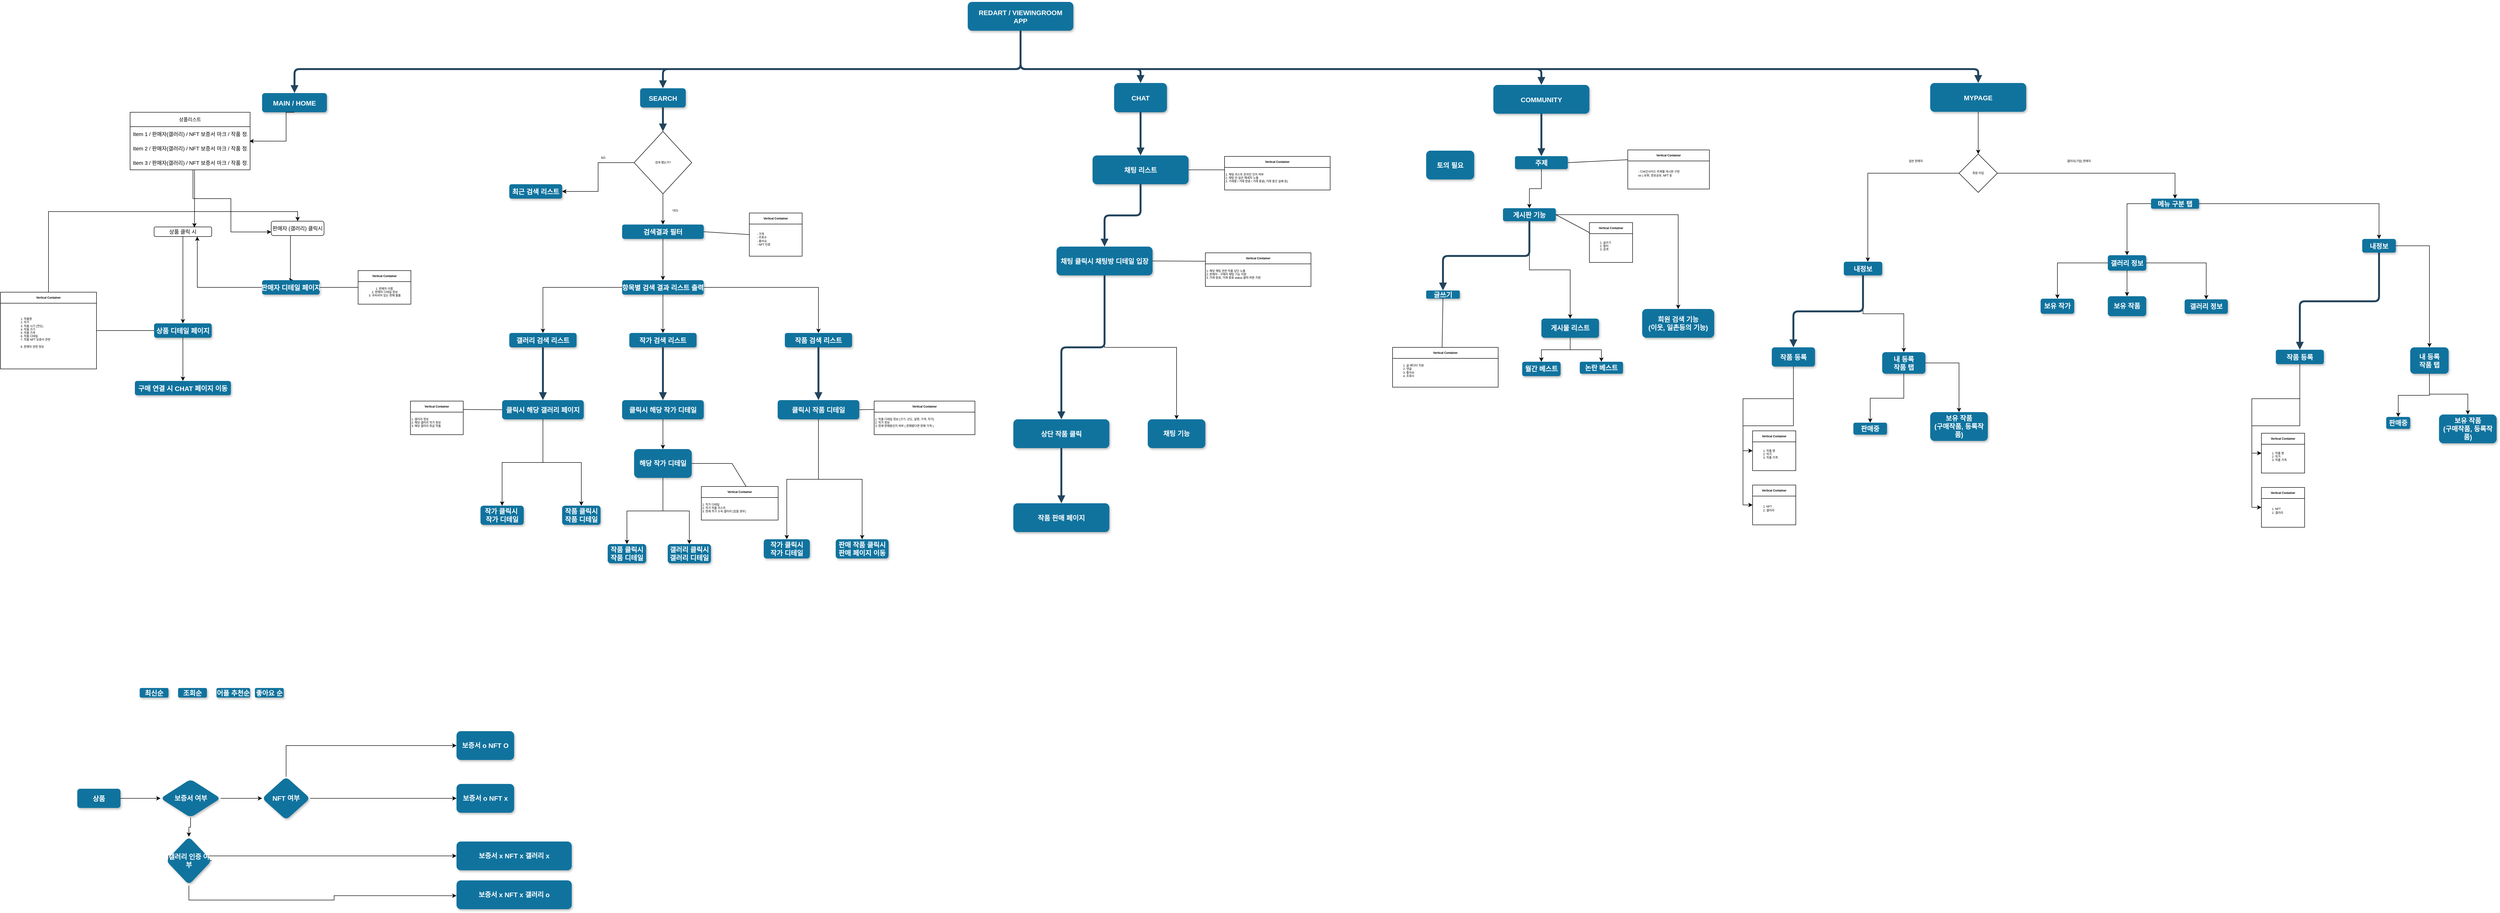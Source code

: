 <mxfile version="16.2.6" type="github">
  <diagram name="Page-1" id="97916047-d0de-89f5-080d-49f4d83e522f">
    <mxGraphModel dx="3077.5" dy="942" grid="1" gridSize="10" guides="1" tooltips="1" connect="1" arrows="1" fold="1" page="1" pageScale="1.5" pageWidth="1169" pageHeight="827" background="none" math="0" shadow="0">
      <root>
        <mxCell id="0" />
        <mxCell id="1" parent="0" />
        <mxCell id="3" value="REDART / VIEWINGROOM&#xa;APP" style="rounded=1;fillColor=#10739E;strokeColor=none;shadow=1;gradientColor=none;fontStyle=1;fontColor=#FFFFFF;fontSize=14;" parent="1" vertex="1">
          <mxGeometry x="805" y="30" width="220" height="60" as="geometry" />
        </mxCell>
        <mxCell id="8" value="MAIN / HOME" style="rounded=1;fillColor=#10739E;strokeColor=none;shadow=1;gradientColor=none;fontStyle=1;fontColor=#FFFFFF;fontSize=14;" parent="1" vertex="1">
          <mxGeometry x="-665" y="220" width="135" height="40" as="geometry" />
        </mxCell>
        <mxCell id="2zvDSiaRfBO-3n8Pwa8q-91" style="edgeStyle=orthogonalEdgeStyle;rounded=0;orthogonalLoop=1;jettySize=auto;html=1;fontSize=11;exitX=0.537;exitY=1.025;exitDx=0;exitDy=0;exitPerimeter=0;entryX=0.7;entryY=0.05;entryDx=0;entryDy=0;entryPerimeter=0;" edge="1" parent="1" source="2zvDSiaRfBO-3n8Pwa8q-101" target="2zvDSiaRfBO-3n8Pwa8q-88">
          <mxGeometry relative="1" as="geometry">
            <mxPoint x="-806" y="450" as="targetPoint" />
          </mxGeometry>
        </mxCell>
        <mxCell id="2zvDSiaRfBO-3n8Pwa8q-93" style="edgeStyle=orthogonalEdgeStyle;rounded=0;orthogonalLoop=1;jettySize=auto;html=1;fontSize=11;exitX=0.524;exitY=1.025;exitDx=0;exitDy=0;exitPerimeter=0;entryX=0;entryY=0.75;entryDx=0;entryDy=0;" edge="1" parent="1" source="2zvDSiaRfBO-3n8Pwa8q-101" target="2zvDSiaRfBO-3n8Pwa8q-89">
          <mxGeometry relative="1" as="geometry">
            <mxPoint x="-729.95" y="387.12" as="sourcePoint" />
            <mxPoint x="-665" y="510" as="targetPoint" />
            <Array as="points">
              <mxPoint x="-809" y="440" />
              <mxPoint x="-730" y="440" />
              <mxPoint x="-730" y="510" />
            </Array>
          </mxGeometry>
        </mxCell>
        <mxCell id="2zvDSiaRfBO-3n8Pwa8q-102" style="edgeStyle=orthogonalEdgeStyle;rounded=0;orthogonalLoop=1;jettySize=auto;html=1;exitX=0.5;exitY=1;exitDx=0;exitDy=0;entryX=0.994;entryY=0.006;entryDx=0;entryDy=0;fontSize=6;entryPerimeter=0;" edge="1" parent="1" source="8" target="2zvDSiaRfBO-3n8Pwa8q-100">
          <mxGeometry relative="1" as="geometry">
            <mxPoint x="-570.0" y="315" as="sourcePoint" />
            <Array as="points">
              <mxPoint x="-615" y="320" />
            </Array>
          </mxGeometry>
        </mxCell>
        <mxCell id="10" value="최신순" style="rounded=1;fillColor=#10739E;strokeColor=none;shadow=1;gradientColor=none;fontStyle=1;fontColor=#FFFFFF;fontSize=14;" parent="1" vertex="1">
          <mxGeometry x="-920" y="1460" width="60" height="20" as="geometry" />
        </mxCell>
        <mxCell id="2zvDSiaRfBO-3n8Pwa8q-83" value="" style="edgeStyle=orthogonalEdgeStyle;rounded=0;orthogonalLoop=1;jettySize=auto;html=1;" edge="1" parent="1" source="11">
          <mxGeometry relative="1" as="geometry">
            <mxPoint x="-830" y="820" as="targetPoint" />
          </mxGeometry>
        </mxCell>
        <mxCell id="11" value="상품 디테일 페이지" style="rounded=1;fillColor=#10739E;strokeColor=none;shadow=1;gradientColor=none;fontStyle=1;fontColor=#FFFFFF;fontSize=14;" parent="1" vertex="1">
          <mxGeometry x="-890" y="700" width="120" height="30" as="geometry" />
        </mxCell>
        <mxCell id="12" value="구매 연결 시 CHAT 페이지 이동" style="rounded=1;fillColor=#10739E;strokeColor=none;shadow=1;gradientColor=none;fontStyle=1;fontColor=#FFFFFF;fontSize=14;" parent="1" vertex="1">
          <mxGeometry x="-930" y="820" width="200" height="29.75" as="geometry" />
        </mxCell>
        <mxCell id="13" value="SEARCH" style="rounded=1;fillColor=#10739E;strokeColor=none;shadow=1;gradientColor=none;fontStyle=1;fontColor=#FFFFFF;fontSize=14;" parent="1" vertex="1">
          <mxGeometry x="122.5" y="210" width="95" height="40" as="geometry" />
        </mxCell>
        <mxCell id="2zvDSiaRfBO-3n8Pwa8q-134" style="edgeStyle=orthogonalEdgeStyle;rounded=0;orthogonalLoop=1;jettySize=auto;html=1;entryX=0.5;entryY=0;entryDx=0;entryDy=0;fontSize=6;" edge="1" parent="1" source="14" target="15">
          <mxGeometry relative="1" as="geometry" />
        </mxCell>
        <mxCell id="2zvDSiaRfBO-3n8Pwa8q-135" style="edgeStyle=orthogonalEdgeStyle;rounded=0;orthogonalLoop=1;jettySize=auto;html=1;fontSize=6;" edge="1" parent="1" source="14" target="2zvDSiaRfBO-3n8Pwa8q-128">
          <mxGeometry relative="1" as="geometry" />
        </mxCell>
        <mxCell id="2zvDSiaRfBO-3n8Pwa8q-136" style="edgeStyle=orthogonalEdgeStyle;rounded=0;orthogonalLoop=1;jettySize=auto;html=1;fontSize=6;" edge="1" parent="1" source="14" target="2zvDSiaRfBO-3n8Pwa8q-131">
          <mxGeometry relative="1" as="geometry" />
        </mxCell>
        <mxCell id="14" value="항목별 검색 결과 리스트 출력" style="rounded=1;fillColor=#10739E;strokeColor=none;shadow=1;gradientColor=none;fontStyle=1;fontColor=#FFFFFF;fontSize=14;" parent="1" vertex="1">
          <mxGeometry x="85" y="610" width="170" height="30" as="geometry" />
        </mxCell>
        <mxCell id="15" value="갤러리 검색 리스트" style="rounded=1;fillColor=#10739E;strokeColor=none;shadow=1;gradientColor=none;fontStyle=1;fontColor=#FFFFFF;fontSize=14;" parent="1" vertex="1">
          <mxGeometry x="-150" y="720" width="140" height="30" as="geometry" />
        </mxCell>
        <mxCell id="2zvDSiaRfBO-3n8Pwa8q-148" value="" style="edgeStyle=orthogonalEdgeStyle;rounded=0;orthogonalLoop=1;jettySize=auto;html=1;fontSize=6;" edge="1" parent="1" source="16" target="2zvDSiaRfBO-3n8Pwa8q-147">
          <mxGeometry relative="1" as="geometry" />
        </mxCell>
        <mxCell id="2zvDSiaRfBO-3n8Pwa8q-150" value="" style="edgeStyle=orthogonalEdgeStyle;rounded=0;orthogonalLoop=1;jettySize=auto;html=1;fontSize=6;" edge="1" parent="1" source="16" target="2zvDSiaRfBO-3n8Pwa8q-149">
          <mxGeometry relative="1" as="geometry" />
        </mxCell>
        <mxCell id="16" value="클릭시 해당 갤러리 페이지" style="rounded=1;fillColor=#10739E;strokeColor=none;shadow=1;gradientColor=none;fontStyle=1;fontColor=#FFFFFF;fontSize=14;" parent="1" vertex="1">
          <mxGeometry x="-165" y="860" width="170" height="40" as="geometry" />
        </mxCell>
        <mxCell id="18" value="CHAT" style="rounded=1;fillColor=#10739E;strokeColor=none;shadow=1;gradientColor=none;fontStyle=1;fontColor=#FFFFFF;fontSize=14;" parent="1" vertex="1">
          <mxGeometry x="1110" y="199" width="110" height="61" as="geometry" />
        </mxCell>
        <mxCell id="19" value="채팅 리스트" style="rounded=1;fillColor=#10739E;strokeColor=none;shadow=1;gradientColor=none;fontStyle=1;fontColor=#FFFFFF;fontSize=14;" parent="1" vertex="1">
          <mxGeometry x="1065" y="350" width="200" height="60" as="geometry" />
        </mxCell>
        <mxCell id="2zvDSiaRfBO-3n8Pwa8q-173" value="" style="edgeStyle=orthogonalEdgeStyle;rounded=0;orthogonalLoop=1;jettySize=auto;html=1;fontSize=6;" edge="1" parent="1" source="20" target="2zvDSiaRfBO-3n8Pwa8q-172">
          <mxGeometry relative="1" as="geometry" />
        </mxCell>
        <mxCell id="20" value="채팅 클릭시 채팅방 디테일 입장" style="rounded=1;fillColor=#10739E;strokeColor=none;shadow=1;gradientColor=none;fontStyle=1;fontColor=#FFFFFF;fontSize=14;" parent="1" vertex="1">
          <mxGeometry x="990" y="540" width="200" height="60" as="geometry" />
        </mxCell>
        <mxCell id="21" value="상단 작품 클릭" style="rounded=1;fillColor=#10739E;strokeColor=none;shadow=1;gradientColor=none;fontStyle=1;fontColor=#FFFFFF;fontSize=14;" parent="1" vertex="1">
          <mxGeometry x="900" y="900" width="200" height="60" as="geometry" />
        </mxCell>
        <mxCell id="22" value="작품 판매 페이지" style="rounded=1;fillColor=#10739E;strokeColor=none;shadow=1;gradientColor=none;fontStyle=1;fontColor=#FFFFFF;fontSize=14;" parent="1" vertex="1">
          <mxGeometry x="900" y="1075" width="200" height="60" as="geometry" />
        </mxCell>
        <mxCell id="23" value="COMMUNITY" style="rounded=1;fillColor=#10739E;strokeColor=none;shadow=1;gradientColor=none;fontStyle=1;fontColor=#FFFFFF;fontSize=14;" parent="1" vertex="1">
          <mxGeometry x="1900" y="203" width="200" height="60" as="geometry" />
        </mxCell>
        <mxCell id="2zvDSiaRfBO-3n8Pwa8q-181" value="" style="edgeStyle=orthogonalEdgeStyle;rounded=0;orthogonalLoop=1;jettySize=auto;html=1;fontSize=6;" edge="1" parent="1" source="24" target="2zvDSiaRfBO-3n8Pwa8q-180">
          <mxGeometry relative="1" as="geometry" />
        </mxCell>
        <mxCell id="2zvDSiaRfBO-3n8Pwa8q-196" value="" style="edgeStyle=orthogonalEdgeStyle;rounded=0;orthogonalLoop=1;jettySize=auto;html=1;fontSize=6;" edge="1" parent="1" source="24" target="2zvDSiaRfBO-3n8Pwa8q-195">
          <mxGeometry relative="1" as="geometry" />
        </mxCell>
        <mxCell id="24" value="게시판 기능" style="rounded=1;fillColor=#10739E;strokeColor=none;shadow=1;gradientColor=none;fontStyle=1;fontColor=#FFFFFF;fontSize=14;" parent="1" vertex="1">
          <mxGeometry x="1920" y="460" width="110" height="27" as="geometry" />
        </mxCell>
        <mxCell id="25" value="글쓰기" style="rounded=1;fillColor=#10739E;strokeColor=none;shadow=1;gradientColor=none;fontStyle=1;fontColor=#FFFFFF;fontSize=14;" parent="1" vertex="1">
          <mxGeometry x="1760" y="631.5" width="70" height="17" as="geometry" />
        </mxCell>
        <mxCell id="34" value="" style="edgeStyle=elbowEdgeStyle;elbow=vertical;strokeWidth=4;endArrow=block;endFill=1;fontStyle=1;strokeColor=#23445D;" parent="1" source="3" target="8" edge="1">
          <mxGeometry x="170" y="65.5" width="100" height="100" as="geometry">
            <mxPoint x="170" y="165.5" as="sourcePoint" />
            <mxPoint x="270" y="65.5" as="targetPoint" />
            <Array as="points">
              <mxPoint x="668" y="170" />
              <mxPoint x="668" y="180" />
              <mxPoint x="700" y="455.5" />
            </Array>
          </mxGeometry>
        </mxCell>
        <mxCell id="37" value="" style="edgeStyle=elbowEdgeStyle;elbow=vertical;strokeWidth=4;endArrow=block;endFill=1;fontStyle=1;strokeColor=#23445D;" parent="1" source="3" target="23" edge="1">
          <mxGeometry x="170" y="65.5" width="100" height="100" as="geometry">
            <mxPoint x="170" y="165.5" as="sourcePoint" />
            <mxPoint x="270" y="65.5" as="targetPoint" />
            <Array as="points">
              <mxPoint x="1198" y="170" />
              <mxPoint x="1120" y="455.5" />
            </Array>
          </mxGeometry>
        </mxCell>
        <mxCell id="42" value="" style="edgeStyle=elbowEdgeStyle;elbow=vertical;strokeWidth=4;endArrow=block;endFill=1;fontStyle=1;strokeColor=#23445D;" parent="1" source="13" edge="1">
          <mxGeometry x="-420" y="-240" width="100" height="100" as="geometry">
            <mxPoint x="-420" y="-140" as="sourcePoint" />
            <mxPoint x="170" y="300" as="targetPoint" />
          </mxGeometry>
        </mxCell>
        <mxCell id="44" value="" style="edgeStyle=elbowEdgeStyle;elbow=vertical;strokeWidth=4;endArrow=block;endFill=1;fontStyle=1;strokeColor=#23445D;" parent="1" source="15" target="16" edge="1">
          <mxGeometry x="-520" y="240" width="100" height="100" as="geometry">
            <mxPoint x="-520" y="340" as="sourcePoint" />
            <mxPoint x="-420" y="240" as="targetPoint" />
          </mxGeometry>
        </mxCell>
        <mxCell id="46" value="" style="edgeStyle=elbowEdgeStyle;elbow=vertical;strokeWidth=4;endArrow=block;endFill=1;fontStyle=1;strokeColor=#23445D;" parent="1" source="18" target="19" edge="1">
          <mxGeometry x="340" y="49" width="100" height="100" as="geometry">
            <mxPoint x="340" y="149" as="sourcePoint" />
            <mxPoint x="440" y="49" as="targetPoint" />
          </mxGeometry>
        </mxCell>
        <mxCell id="47" value="" style="edgeStyle=elbowEdgeStyle;elbow=vertical;strokeWidth=4;endArrow=block;endFill=1;fontStyle=1;strokeColor=#23445D;" parent="1" source="19" target="20" edge="1">
          <mxGeometry x="340" y="59" width="100" height="100" as="geometry">
            <mxPoint x="340" y="159" as="sourcePoint" />
            <mxPoint x="440" y="59" as="targetPoint" />
          </mxGeometry>
        </mxCell>
        <mxCell id="48" value="" style="edgeStyle=elbowEdgeStyle;elbow=vertical;strokeWidth=4;endArrow=block;endFill=1;fontStyle=1;strokeColor=#23445D;" parent="1" source="20" target="21" edge="1">
          <mxGeometry x="340" y="69" width="100" height="100" as="geometry">
            <mxPoint x="340" y="169" as="sourcePoint" />
            <mxPoint x="440" y="69" as="targetPoint" />
          </mxGeometry>
        </mxCell>
        <mxCell id="49" value="" style="edgeStyle=elbowEdgeStyle;elbow=vertical;strokeWidth=4;endArrow=block;endFill=1;fontStyle=1;strokeColor=#23445D;" parent="1" source="21" target="22" edge="1">
          <mxGeometry x="330" y="274" width="100" height="100" as="geometry">
            <mxPoint x="330" y="374" as="sourcePoint" />
            <mxPoint x="430" y="274" as="targetPoint" />
          </mxGeometry>
        </mxCell>
        <mxCell id="50" value="" style="edgeStyle=elbowEdgeStyle;elbow=vertical;strokeWidth=4;endArrow=block;endFill=1;fontStyle=1;strokeColor=#23445D;entryX=0.5;entryY=0;entryDx=0;entryDy=0;" parent="1" source="23" target="2zvDSiaRfBO-3n8Pwa8q-182" edge="1">
          <mxGeometry x="880" y="-247" width="100" height="100" as="geometry">
            <mxPoint x="880" y="-147" as="sourcePoint" />
            <mxPoint x="2000" y="330" as="targetPoint" />
          </mxGeometry>
        </mxCell>
        <mxCell id="51" value="" style="edgeStyle=elbowEdgeStyle;elbow=vertical;strokeWidth=4;endArrow=block;endFill=1;fontStyle=1;strokeColor=#23445D;" parent="1" source="24" target="25" edge="1">
          <mxGeometry x="880" y="80" width="100" height="100" as="geometry">
            <mxPoint x="880" y="180" as="sourcePoint" />
            <mxPoint x="980" y="80" as="targetPoint" />
          </mxGeometry>
        </mxCell>
        <mxCell id="54" value="" style="edgeStyle=elbowEdgeStyle;elbow=vertical;strokeWidth=4;endArrow=block;endFill=1;fontStyle=1;strokeColor=#23445D;" parent="1" source="3" target="13" edge="1">
          <mxGeometry x="170" y="65.5" width="100" height="100" as="geometry">
            <mxPoint x="170" y="165.5" as="sourcePoint" />
            <mxPoint x="270" y="65.5" as="targetPoint" />
            <Array as="points">
              <mxPoint x="915" y="170" />
              <mxPoint x="800" y="455.5" />
            </Array>
          </mxGeometry>
        </mxCell>
        <mxCell id="55" value="" style="edgeStyle=elbowEdgeStyle;elbow=vertical;strokeWidth=4;endArrow=block;endFill=1;fontStyle=1;strokeColor=#23445D;entryX=0.5;entryY=0;entryDx=0;entryDy=0;exitX=0.5;exitY=1;exitDx=0;exitDy=0;" parent="1" source="3" target="18" edge="1">
          <mxGeometry x="170" y="65.5" width="100" height="100" as="geometry">
            <mxPoint x="915" y="100" as="sourcePoint" />
            <mxPoint x="270" y="65.5" as="targetPoint" />
            <Array as="points">
              <mxPoint x="880" y="170" />
              <mxPoint x="915" y="170" />
              <mxPoint x="1090" y="455.5" />
            </Array>
          </mxGeometry>
        </mxCell>
        <mxCell id="2zvDSiaRfBO-3n8Pwa8q-203" value="" style="edgeStyle=orthogonalEdgeStyle;rounded=0;orthogonalLoop=1;jettySize=auto;html=1;fontSize=6;entryX=0;entryY=0.5;entryDx=0;entryDy=0;" edge="1" parent="1" source="2zvDSiaRfBO-3n8Pwa8q-55" target="2zvDSiaRfBO-3n8Pwa8q-204">
          <mxGeometry relative="1" as="geometry">
            <mxPoint x="2910" y="329" as="targetPoint" />
          </mxGeometry>
        </mxCell>
        <mxCell id="2zvDSiaRfBO-3n8Pwa8q-55" value="MYPAGE" style="rounded=1;fillColor=#10739E;strokeColor=none;shadow=1;gradientColor=none;fontStyle=1;fontColor=#FFFFFF;fontSize=14;" vertex="1" parent="1">
          <mxGeometry x="2810" y="199" width="200" height="60" as="geometry" />
        </mxCell>
        <mxCell id="2zvDSiaRfBO-3n8Pwa8q-218" value="" style="edgeStyle=orthogonalEdgeStyle;rounded=0;orthogonalLoop=1;jettySize=auto;html=1;fontSize=6;" edge="1" parent="1" source="2zvDSiaRfBO-3n8Pwa8q-56" target="2zvDSiaRfBO-3n8Pwa8q-217">
          <mxGeometry relative="1" as="geometry" />
        </mxCell>
        <mxCell id="2zvDSiaRfBO-3n8Pwa8q-56" value="내정보" style="rounded=1;fillColor=#10739E;strokeColor=none;shadow=1;gradientColor=none;fontStyle=1;fontColor=#FFFFFF;fontSize=14;" vertex="1" parent="1">
          <mxGeometry x="2630" y="571.5" width="80" height="28.5" as="geometry" />
        </mxCell>
        <mxCell id="2zvDSiaRfBO-3n8Pwa8q-213" style="edgeStyle=orthogonalEdgeStyle;rounded=0;orthogonalLoop=1;jettySize=auto;html=1;entryX=0;entryY=0.5;entryDx=0;entryDy=0;fontSize=6;" edge="1" parent="1" source="2zvDSiaRfBO-3n8Pwa8q-57" target="2zvDSiaRfBO-3n8Pwa8q-211">
          <mxGeometry relative="1" as="geometry" />
        </mxCell>
        <mxCell id="2zvDSiaRfBO-3n8Pwa8q-214" style="edgeStyle=orthogonalEdgeStyle;rounded=0;orthogonalLoop=1;jettySize=auto;html=1;fontSize=6;entryX=0;entryY=0.5;entryDx=0;entryDy=0;" edge="1" parent="1" source="2zvDSiaRfBO-3n8Pwa8q-57" target="2zvDSiaRfBO-3n8Pwa8q-215">
          <mxGeometry relative="1" as="geometry">
            <mxPoint x="2680" y="870" as="targetPoint" />
          </mxGeometry>
        </mxCell>
        <mxCell id="2zvDSiaRfBO-3n8Pwa8q-57" value="작품 등록" style="rounded=1;fillColor=#10739E;strokeColor=none;shadow=1;gradientColor=none;fontStyle=1;fontColor=#FFFFFF;fontSize=14;" vertex="1" parent="1">
          <mxGeometry x="2480" y="750" width="90" height="40" as="geometry" />
        </mxCell>
        <mxCell id="2zvDSiaRfBO-3n8Pwa8q-61" value="" style="edgeStyle=elbowEdgeStyle;elbow=vertical;strokeWidth=4;endArrow=block;endFill=1;fontStyle=1;strokeColor=#23445D;" edge="1" parent="1" source="2zvDSiaRfBO-3n8Pwa8q-56" target="2zvDSiaRfBO-3n8Pwa8q-57">
          <mxGeometry x="2090" y="495" width="100" height="100" as="geometry">
            <mxPoint x="2090" y="595" as="sourcePoint" />
            <mxPoint x="2190" y="495" as="targetPoint" />
          </mxGeometry>
        </mxCell>
        <mxCell id="2zvDSiaRfBO-3n8Pwa8q-64" value="" style="edgeStyle=elbowEdgeStyle;elbow=vertical;strokeWidth=4;endArrow=block;endFill=1;fontStyle=1;strokeColor=#23445D;entryX=0.5;entryY=0;entryDx=0;entryDy=0;exitX=0.5;exitY=1;exitDx=0;exitDy=0;" edge="1" parent="1" source="3" target="2zvDSiaRfBO-3n8Pwa8q-55">
          <mxGeometry x="445" y="15.5" width="100" height="100" as="geometry">
            <mxPoint x="1190" y="40" as="sourcePoint" />
            <mxPoint x="1595.0" y="140" as="targetPoint" />
            <Array as="points">
              <mxPoint x="1250" y="170" />
              <mxPoint x="1395" y="405.5" />
            </Array>
          </mxGeometry>
        </mxCell>
        <mxCell id="2zvDSiaRfBO-3n8Pwa8q-68" value="조회순" style="rounded=1;fillColor=#10739E;strokeColor=none;shadow=1;gradientColor=none;fontStyle=1;fontColor=#FFFFFF;fontSize=14;" vertex="1" parent="1">
          <mxGeometry x="-840" y="1460" width="60" height="20" as="geometry" />
        </mxCell>
        <mxCell id="2zvDSiaRfBO-3n8Pwa8q-70" value="어플 추천순" style="rounded=1;fillColor=#10739E;strokeColor=none;shadow=1;gradientColor=none;fontStyle=1;fontColor=#FFFFFF;fontSize=14;" vertex="1" parent="1">
          <mxGeometry x="-760" y="1460" width="70" height="20" as="geometry" />
        </mxCell>
        <mxCell id="2zvDSiaRfBO-3n8Pwa8q-71" value="좋아요 순" style="rounded=1;fillColor=#10739E;strokeColor=none;shadow=1;gradientColor=none;fontStyle=1;fontColor=#FFFFFF;fontSize=14;" vertex="1" parent="1">
          <mxGeometry x="-680" y="1460" width="60" height="20" as="geometry" />
        </mxCell>
        <mxCell id="2zvDSiaRfBO-3n8Pwa8q-92" value="" style="edgeStyle=orthogonalEdgeStyle;rounded=0;orthogonalLoop=1;jettySize=auto;html=1;fontSize=11;" edge="1" parent="1" source="2zvDSiaRfBO-3n8Pwa8q-88" target="11">
          <mxGeometry relative="1" as="geometry" />
        </mxCell>
        <mxCell id="2zvDSiaRfBO-3n8Pwa8q-88" value="상품 클릭 시" style="rounded=1;whiteSpace=wrap;html=1;fontSize=11;" vertex="1" parent="1">
          <mxGeometry x="-890" y="499" width="120" height="20" as="geometry" />
        </mxCell>
        <mxCell id="2zvDSiaRfBO-3n8Pwa8q-97" style="edgeStyle=orthogonalEdgeStyle;rounded=0;orthogonalLoop=1;jettySize=auto;html=1;entryX=0.5;entryY=0;entryDx=0;entryDy=0;fontSize=11;" edge="1" parent="1">
          <mxGeometry relative="1" as="geometry">
            <mxPoint x="-585.971" y="517" as="sourcePoint" />
            <mxPoint x="-600.0" y="610" as="targetPoint" />
            <Array as="points">
              <mxPoint x="-606" y="517" />
              <mxPoint x="-606" y="610" />
            </Array>
          </mxGeometry>
        </mxCell>
        <mxCell id="2zvDSiaRfBO-3n8Pwa8q-89" value="판매자 (갤러리) 클릭시" style="rounded=1;whiteSpace=wrap;html=1;fontSize=11;" vertex="1" parent="1">
          <mxGeometry x="-646" y="487" width="110" height="30" as="geometry" />
        </mxCell>
        <mxCell id="2zvDSiaRfBO-3n8Pwa8q-94" value="" style="edgeStyle=orthogonalEdgeStyle;rounded=0;orthogonalLoop=1;jettySize=auto;html=1;entryX=0.75;entryY=1;entryDx=0;entryDy=0;" edge="1" parent="1" source="2zvDSiaRfBO-3n8Pwa8q-95" target="2zvDSiaRfBO-3n8Pwa8q-88">
          <mxGeometry relative="1" as="geometry">
            <mxPoint x="-605" y="730" as="targetPoint" />
          </mxGeometry>
        </mxCell>
        <mxCell id="2zvDSiaRfBO-3n8Pwa8q-95" value="판매자 디테일 페이지" style="rounded=1;fillColor=#10739E;strokeColor=none;shadow=1;gradientColor=none;fontStyle=1;fontColor=#FFFFFF;fontSize=14;" vertex="1" parent="1">
          <mxGeometry x="-665" y="610" width="120" height="30" as="geometry" />
        </mxCell>
        <mxCell id="2zvDSiaRfBO-3n8Pwa8q-98" value="상품리스트" style="swimlane;fontStyle=0;childLayout=stackLayout;horizontal=1;startSize=30;horizontalStack=0;resizeParent=1;resizeParentMax=0;resizeLast=0;collapsible=1;marginBottom=0;fontSize=10;" vertex="1" parent="1">
          <mxGeometry x="-940" y="260" width="250" height="120" as="geometry" />
        </mxCell>
        <mxCell id="2zvDSiaRfBO-3n8Pwa8q-99" value="Item 1 / 판매자(갤러리) / NFT 보증서 마크 / 작품 정보" style="text;strokeColor=none;fillColor=none;align=left;verticalAlign=middle;spacingLeft=4;spacingRight=4;overflow=hidden;points=[[0,0.5],[1,0.5]];portConstraint=eastwest;rotatable=0;fontSize=11;" vertex="1" parent="2zvDSiaRfBO-3n8Pwa8q-98">
          <mxGeometry y="30" width="250" height="30" as="geometry" />
        </mxCell>
        <mxCell id="2zvDSiaRfBO-3n8Pwa8q-100" value="Item 2 / 판매자(갤러리) / NFT 보증서 마크 / 작품 정보" style="text;strokeColor=none;fillColor=none;align=left;verticalAlign=middle;spacingLeft=4;spacingRight=4;overflow=hidden;points=[[0,0.5],[1,0.5]];portConstraint=eastwest;rotatable=0;fontSize=11;" vertex="1" parent="2zvDSiaRfBO-3n8Pwa8q-98">
          <mxGeometry y="60" width="250" height="30" as="geometry" />
        </mxCell>
        <mxCell id="2zvDSiaRfBO-3n8Pwa8q-101" value="Item 3 / 판매자(갤러리) / NFT 보증서 마크 / 작품 정보" style="text;strokeColor=none;fillColor=none;align=left;verticalAlign=middle;spacingLeft=4;spacingRight=4;overflow=hidden;points=[[0,0.5],[1,0.5]];portConstraint=eastwest;rotatable=0;fontSize=11;" vertex="1" parent="2zvDSiaRfBO-3n8Pwa8q-98">
          <mxGeometry y="90" width="250" height="30" as="geometry" />
        </mxCell>
        <mxCell id="2zvDSiaRfBO-3n8Pwa8q-103" value="" style="endArrow=none;html=1;rounded=0;fontSize=6;entryX=1;entryY=0.5;entryDx=0;entryDy=0;exitX=0;exitY=0.5;exitDx=0;exitDy=0;" edge="1" parent="1" source="2zvDSiaRfBO-3n8Pwa8q-104" target="2zvDSiaRfBO-3n8Pwa8q-95">
          <mxGeometry width="50" height="50" relative="1" as="geometry">
            <mxPoint x="-455" y="625" as="sourcePoint" />
            <mxPoint x="-575" y="650" as="targetPoint" />
          </mxGeometry>
        </mxCell>
        <mxCell id="2zvDSiaRfBO-3n8Pwa8q-104" value="Vertical Container" style="swimlane;fontSize=6;" vertex="1" parent="1">
          <mxGeometry x="-465" y="590" width="110" height="70" as="geometry" />
        </mxCell>
        <mxCell id="2zvDSiaRfBO-3n8Pwa8q-105" value="1. 판매자 이름&amp;nbsp;&lt;br&gt;2. 판매자 디테일 정보&lt;br&gt;3. 귀속되어 있는 판매 물품" style="text;html=1;align=center;verticalAlign=middle;resizable=0;points=[];autosize=1;strokeColor=none;fillColor=none;fontSize=6;" vertex="1" parent="2zvDSiaRfBO-3n8Pwa8q-104">
          <mxGeometry x="-5" y="30" width="120" height="30" as="geometry" />
        </mxCell>
        <mxCell id="2zvDSiaRfBO-3n8Pwa8q-111" style="edgeStyle=orthogonalEdgeStyle;rounded=0;orthogonalLoop=1;jettySize=auto;html=1;entryX=0.5;entryY=0;entryDx=0;entryDy=0;fontSize=6;" edge="1" parent="1" source="2zvDSiaRfBO-3n8Pwa8q-106" target="2zvDSiaRfBO-3n8Pwa8q-89">
          <mxGeometry relative="1" as="geometry">
            <Array as="points">
              <mxPoint x="-1110" y="467" />
              <mxPoint x="-591" y="467" />
            </Array>
          </mxGeometry>
        </mxCell>
        <mxCell id="2zvDSiaRfBO-3n8Pwa8q-106" value="Vertical Container" style="swimlane;fontSize=6;" vertex="1" parent="1">
          <mxGeometry x="-1210" y="635" width="200" height="160" as="geometry" />
        </mxCell>
        <mxCell id="2zvDSiaRfBO-3n8Pwa8q-107" value="1. 작품명&lt;br&gt;2. 작가&lt;br&gt;3. 작품 시기 (연도)&lt;br&gt;4. 작품 크기&lt;br&gt;5. 작품 가격&lt;br&gt;6. 작품 디테일&lt;br&gt;7. 작품 NFT 보증서 관련&lt;br&gt;&lt;br&gt;8. 판매자 관련 정보&amp;nbsp;" style="text;html=1;align=left;verticalAlign=middle;resizable=0;points=[];autosize=1;strokeColor=none;fillColor=none;fontSize=6;" vertex="1" parent="2zvDSiaRfBO-3n8Pwa8q-106">
          <mxGeometry x="40" y="50" width="110" height="70" as="geometry" />
        </mxCell>
        <mxCell id="2zvDSiaRfBO-3n8Pwa8q-109" value="" style="endArrow=none;html=1;rounded=0;fontSize=6;entryX=0;entryY=0.5;entryDx=0;entryDy=0;exitX=1;exitY=0.5;exitDx=0;exitDy=0;" edge="1" parent="1" source="2zvDSiaRfBO-3n8Pwa8q-106" target="11">
          <mxGeometry width="50" height="50" relative="1" as="geometry">
            <mxPoint x="-980" y="740" as="sourcePoint" />
            <mxPoint x="-930" y="690" as="targetPoint" />
          </mxGeometry>
        </mxCell>
        <mxCell id="2zvDSiaRfBO-3n8Pwa8q-114" style="edgeStyle=orthogonalEdgeStyle;rounded=0;orthogonalLoop=1;jettySize=auto;html=1;fontSize=6;" edge="1" parent="1" source="2zvDSiaRfBO-3n8Pwa8q-113" target="2zvDSiaRfBO-3n8Pwa8q-115">
          <mxGeometry relative="1" as="geometry">
            <mxPoint x="-20" y="480" as="targetPoint" />
          </mxGeometry>
        </mxCell>
        <mxCell id="2zvDSiaRfBO-3n8Pwa8q-116" style="edgeStyle=orthogonalEdgeStyle;rounded=0;orthogonalLoop=1;jettySize=auto;html=1;fontSize=6;entryX=0.5;entryY=0;entryDx=0;entryDy=0;" edge="1" parent="1" source="2zvDSiaRfBO-3n8Pwa8q-113" target="2zvDSiaRfBO-3n8Pwa8q-188">
          <mxGeometry relative="1" as="geometry">
            <mxPoint x="170" y="490" as="targetPoint" />
          </mxGeometry>
        </mxCell>
        <mxCell id="2zvDSiaRfBO-3n8Pwa8q-113" value="검색 했는가?" style="rhombus;whiteSpace=wrap;html=1;fontSize=6;" vertex="1" parent="1">
          <mxGeometry x="110" y="300" width="120" height="130" as="geometry" />
        </mxCell>
        <mxCell id="2zvDSiaRfBO-3n8Pwa8q-115" value="최근 검색 리스트" style="rounded=1;fillColor=#10739E;strokeColor=none;shadow=1;gradientColor=none;fontStyle=1;fontColor=#FFFFFF;fontSize=14;" vertex="1" parent="1">
          <mxGeometry x="-150" y="410" width="110" height="30" as="geometry" />
        </mxCell>
        <mxCell id="2zvDSiaRfBO-3n8Pwa8q-117" value="NO" style="text;html=1;align=center;verticalAlign=middle;resizable=0;points=[];autosize=1;strokeColor=none;fillColor=none;fontSize=6;" vertex="1" parent="1">
          <mxGeometry x="30" y="350" width="30" height="10" as="geometry" />
        </mxCell>
        <mxCell id="2zvDSiaRfBO-3n8Pwa8q-118" value="YES&lt;br&gt;" style="text;html=1;align=center;verticalAlign=middle;resizable=0;points=[];autosize=1;strokeColor=none;fillColor=none;fontSize=6;" vertex="1" parent="1">
          <mxGeometry x="175" y="460" width="40" height="10" as="geometry" />
        </mxCell>
        <mxCell id="2zvDSiaRfBO-3n8Pwa8q-128" value="작가 검색 리스트" style="rounded=1;fillColor=#10739E;strokeColor=none;shadow=1;gradientColor=none;fontStyle=1;fontColor=#FFFFFF;fontSize=14;" vertex="1" parent="1">
          <mxGeometry x="100" y="720" width="140" height="30" as="geometry" />
        </mxCell>
        <mxCell id="2zvDSiaRfBO-3n8Pwa8q-138" value="" style="edgeStyle=orthogonalEdgeStyle;rounded=0;orthogonalLoop=1;jettySize=auto;html=1;fontSize=6;" edge="1" parent="1" source="2zvDSiaRfBO-3n8Pwa8q-129" target="2zvDSiaRfBO-3n8Pwa8q-137">
          <mxGeometry relative="1" as="geometry" />
        </mxCell>
        <mxCell id="2zvDSiaRfBO-3n8Pwa8q-129" value="클릭시 해당 작가 디테일" style="rounded=1;fillColor=#10739E;strokeColor=none;shadow=1;gradientColor=none;fontStyle=1;fontColor=#FFFFFF;fontSize=14;" vertex="1" parent="1">
          <mxGeometry x="85" y="860" width="170" height="40" as="geometry" />
        </mxCell>
        <mxCell id="2zvDSiaRfBO-3n8Pwa8q-130" value="" style="edgeStyle=elbowEdgeStyle;elbow=vertical;strokeWidth=4;endArrow=block;endFill=1;fontStyle=1;strokeColor=#23445D;" edge="1" parent="1" source="2zvDSiaRfBO-3n8Pwa8q-128" target="2zvDSiaRfBO-3n8Pwa8q-129">
          <mxGeometry x="-270" y="240" width="100" height="100" as="geometry">
            <mxPoint x="-270" y="340" as="sourcePoint" />
            <mxPoint x="-170" y="240" as="targetPoint" />
          </mxGeometry>
        </mxCell>
        <mxCell id="2zvDSiaRfBO-3n8Pwa8q-131" value="작품 검색 리스트" style="rounded=1;fillColor=#10739E;strokeColor=none;shadow=1;gradientColor=none;fontStyle=1;fontColor=#FFFFFF;fontSize=14;" vertex="1" parent="1">
          <mxGeometry x="424" y="720" width="140" height="30" as="geometry" />
        </mxCell>
        <mxCell id="2zvDSiaRfBO-3n8Pwa8q-161" value="" style="edgeStyle=orthogonalEdgeStyle;rounded=0;orthogonalLoop=1;jettySize=auto;html=1;fontSize=6;" edge="1" parent="1" source="2zvDSiaRfBO-3n8Pwa8q-132" target="2zvDSiaRfBO-3n8Pwa8q-160">
          <mxGeometry relative="1" as="geometry" />
        </mxCell>
        <mxCell id="2zvDSiaRfBO-3n8Pwa8q-163" value="" style="edgeStyle=orthogonalEdgeStyle;rounded=0;orthogonalLoop=1;jettySize=auto;html=1;fontSize=6;" edge="1" parent="1" source="2zvDSiaRfBO-3n8Pwa8q-132" target="2zvDSiaRfBO-3n8Pwa8q-162">
          <mxGeometry relative="1" as="geometry" />
        </mxCell>
        <mxCell id="2zvDSiaRfBO-3n8Pwa8q-132" value="클릭시 작품 디테일" style="rounded=1;fillColor=#10739E;strokeColor=none;shadow=1;gradientColor=none;fontStyle=1;fontColor=#FFFFFF;fontSize=14;" vertex="1" parent="1">
          <mxGeometry x="409" y="860" width="170" height="40" as="geometry" />
        </mxCell>
        <mxCell id="2zvDSiaRfBO-3n8Pwa8q-133" value="" style="edgeStyle=elbowEdgeStyle;elbow=vertical;strokeWidth=4;endArrow=block;endFill=1;fontStyle=1;strokeColor=#23445D;" edge="1" parent="1" source="2zvDSiaRfBO-3n8Pwa8q-131" target="2zvDSiaRfBO-3n8Pwa8q-132">
          <mxGeometry x="54" y="240" width="100" height="100" as="geometry">
            <mxPoint x="54" y="340" as="sourcePoint" />
            <mxPoint x="154" y="240" as="targetPoint" />
          </mxGeometry>
        </mxCell>
        <mxCell id="2zvDSiaRfBO-3n8Pwa8q-140" value="" style="edgeStyle=orthogonalEdgeStyle;rounded=0;orthogonalLoop=1;jettySize=auto;html=1;fontSize=6;" edge="1" parent="1" source="2zvDSiaRfBO-3n8Pwa8q-137" target="2zvDSiaRfBO-3n8Pwa8q-139">
          <mxGeometry relative="1" as="geometry" />
        </mxCell>
        <mxCell id="2zvDSiaRfBO-3n8Pwa8q-156" value="" style="edgeStyle=orthogonalEdgeStyle;rounded=0;orthogonalLoop=1;jettySize=auto;html=1;fontSize=6;" edge="1" parent="1" source="2zvDSiaRfBO-3n8Pwa8q-137" target="2zvDSiaRfBO-3n8Pwa8q-155">
          <mxGeometry relative="1" as="geometry" />
        </mxCell>
        <mxCell id="2zvDSiaRfBO-3n8Pwa8q-137" value="해당 작가 디테일" style="whiteSpace=wrap;html=1;fontSize=14;fillColor=#10739E;strokeColor=none;fontColor=#FFFFFF;rounded=1;shadow=1;gradientColor=none;fontStyle=1;" vertex="1" parent="1">
          <mxGeometry x="110" y="962" width="120" height="60" as="geometry" />
        </mxCell>
        <mxCell id="2zvDSiaRfBO-3n8Pwa8q-139" value="작품 클릭시&lt;br&gt;작품 디테일" style="whiteSpace=wrap;html=1;fontSize=14;fillColor=#10739E;strokeColor=none;fontColor=#FFFFFF;rounded=1;shadow=1;gradientColor=none;fontStyle=1;" vertex="1" parent="1">
          <mxGeometry x="55" y="1160" width="80" height="40" as="geometry" />
        </mxCell>
        <mxCell id="2zvDSiaRfBO-3n8Pwa8q-143" value="Vertical Container" style="swimlane;fontSize=6;" vertex="1" parent="1">
          <mxGeometry x="-356" y="862" width="110" height="70" as="geometry" />
        </mxCell>
        <mxCell id="2zvDSiaRfBO-3n8Pwa8q-144" value="1. 갤러리 정보&lt;br&gt;2. 해당 갤러리 작가 정보&lt;br&gt;3. 해당 갤러리 취급 작품" style="text;html=1;align=left;verticalAlign=middle;resizable=0;points=[];autosize=1;strokeColor=none;fillColor=none;fontSize=6;" vertex="1" parent="2zvDSiaRfBO-3n8Pwa8q-143">
          <mxGeometry y="30" width="110" height="30" as="geometry" />
        </mxCell>
        <mxCell id="2zvDSiaRfBO-3n8Pwa8q-146" value="" style="endArrow=none;html=1;rounded=0;fontSize=6;entryX=0;entryY=0.5;entryDx=0;entryDy=0;exitX=1;exitY=0.25;exitDx=0;exitDy=0;" edge="1" parent="1" source="2zvDSiaRfBO-3n8Pwa8q-143" target="16">
          <mxGeometry width="50" height="50" relative="1" as="geometry">
            <mxPoint x="-230" y="905" as="sourcePoint" />
            <mxPoint x="-180" y="855" as="targetPoint" />
          </mxGeometry>
        </mxCell>
        <mxCell id="2zvDSiaRfBO-3n8Pwa8q-147" value="작가 클릭시&amp;nbsp;&lt;br&gt;작가 디테일" style="whiteSpace=wrap;html=1;fontSize=14;fillColor=#10739E;strokeColor=none;fontColor=#FFFFFF;rounded=1;shadow=1;gradientColor=none;fontStyle=1;" vertex="1" parent="1">
          <mxGeometry x="-210" y="1080" width="90" height="40" as="geometry" />
        </mxCell>
        <mxCell id="2zvDSiaRfBO-3n8Pwa8q-149" value="작품 클릭시&lt;br&gt;작품 디테일" style="whiteSpace=wrap;html=1;fontSize=14;fillColor=#10739E;strokeColor=none;fontColor=#FFFFFF;rounded=1;shadow=1;gradientColor=none;fontStyle=1;" vertex="1" parent="1">
          <mxGeometry x="-40" y="1080" width="80" height="40" as="geometry" />
        </mxCell>
        <mxCell id="2zvDSiaRfBO-3n8Pwa8q-151" value="Vertical Container" style="swimlane;fontSize=6;" vertex="1" parent="1">
          <mxGeometry x="250" y="1040" width="160" height="70" as="geometry" />
        </mxCell>
        <mxCell id="2zvDSiaRfBO-3n8Pwa8q-152" value="1. 작가 디테일&lt;br&gt;2. 작가 작품 리스트&lt;br&gt;3. 현재 작가 소속 갤러리 (있을 경우)" style="text;html=1;align=left;verticalAlign=middle;resizable=0;points=[];autosize=1;strokeColor=none;fillColor=none;fontSize=6;" vertex="1" parent="2zvDSiaRfBO-3n8Pwa8q-151">
          <mxGeometry y="30" width="160" height="30" as="geometry" />
        </mxCell>
        <mxCell id="2zvDSiaRfBO-3n8Pwa8q-153" value="" style="endArrow=none;html=1;rounded=0;fontSize=6;exitX=1;exitY=0.5;exitDx=0;exitDy=0;entryX=0.581;entryY=-0.008;entryDx=0;entryDy=0;entryPerimeter=0;" edge="1" parent="1" source="2zvDSiaRfBO-3n8Pwa8q-137" target="2zvDSiaRfBO-3n8Pwa8q-151">
          <mxGeometry width="50" height="50" relative="1" as="geometry">
            <mxPoint x="255" y="1012" as="sourcePoint" />
            <mxPoint x="305" y="962" as="targetPoint" />
            <Array as="points">
              <mxPoint x="314" y="992" />
            </Array>
          </mxGeometry>
        </mxCell>
        <mxCell id="2zvDSiaRfBO-3n8Pwa8q-155" value="&lt;span&gt;갤러리 클릭시&lt;/span&gt;&lt;br&gt;&lt;span&gt;갤러리 디테일&lt;/span&gt;" style="whiteSpace=wrap;html=1;fontSize=14;fillColor=#10739E;strokeColor=none;fontColor=#FFFFFF;rounded=1;shadow=1;gradientColor=none;fontStyle=1;" vertex="1" parent="1">
          <mxGeometry x="180" y="1160" width="90" height="40" as="geometry" />
        </mxCell>
        <mxCell id="2zvDSiaRfBO-3n8Pwa8q-157" value="Vertical Container" style="swimlane;fontSize=6;" vertex="1" parent="1">
          <mxGeometry x="610" y="862" width="210" height="70" as="geometry" />
        </mxCell>
        <mxCell id="2zvDSiaRfBO-3n8Pwa8q-158" value="1. 작품 디테일 정보 (크기, 년도, 설명, 가격, 작가)&lt;br&gt;2. 작가 정보&lt;br&gt;3. 현재 판매중인지 여부 ( 판매됐다면 판매 가격 )" style="text;html=1;align=left;verticalAlign=middle;resizable=0;points=[];autosize=1;strokeColor=none;fillColor=none;fontSize=6;" vertex="1" parent="2zvDSiaRfBO-3n8Pwa8q-157">
          <mxGeometry y="30" width="210" height="30" as="geometry" />
        </mxCell>
        <mxCell id="2zvDSiaRfBO-3n8Pwa8q-159" value="" style="endArrow=none;html=1;rounded=0;fontSize=6;entryX=0;entryY=0.25;entryDx=0;entryDy=0;exitX=1;exitY=0.5;exitDx=0;exitDy=0;" edge="1" parent="1" source="2zvDSiaRfBO-3n8Pwa8q-132" target="2zvDSiaRfBO-3n8Pwa8q-157">
          <mxGeometry width="50" height="50" relative="1" as="geometry">
            <mxPoint x="510" y="1000" as="sourcePoint" />
            <mxPoint x="560" y="950" as="targetPoint" />
          </mxGeometry>
        </mxCell>
        <mxCell id="2zvDSiaRfBO-3n8Pwa8q-160" value="작가 클릭시&lt;br&gt;작가 디테일" style="whiteSpace=wrap;html=1;fontSize=14;fillColor=#10739E;strokeColor=none;fontColor=#FFFFFF;rounded=1;shadow=1;gradientColor=none;fontStyle=1;" vertex="1" parent="1">
          <mxGeometry x="380" y="1150" width="96" height="40" as="geometry" />
        </mxCell>
        <mxCell id="2zvDSiaRfBO-3n8Pwa8q-162" value="판매 작품 클릭시&lt;br&gt;판매 페이지 이동" style="whiteSpace=wrap;html=1;fontSize=14;fillColor=#10739E;strokeColor=none;fontColor=#FFFFFF;rounded=1;shadow=1;gradientColor=none;fontStyle=1;" vertex="1" parent="1">
          <mxGeometry x="530" y="1150" width="110" height="40" as="geometry" />
        </mxCell>
        <mxCell id="2zvDSiaRfBO-3n8Pwa8q-164" value="Vertical Container" style="swimlane;fontSize=6;" vertex="1" parent="1">
          <mxGeometry x="1340" y="352" width="220" height="70" as="geometry" />
        </mxCell>
        <mxCell id="2zvDSiaRfBO-3n8Pwa8q-165" value="1. 체팅 리스트 온라인 인지 여부&lt;br&gt;2. 채팅 안 읽은 메세지 노출&lt;br&gt;3. 거래중 / 거래 완료 / 거래 종료( 거래 중간 실패 등)" style="text;html=1;align=left;verticalAlign=middle;resizable=0;points=[];autosize=1;strokeColor=none;fillColor=none;fontSize=6;" vertex="1" parent="2zvDSiaRfBO-3n8Pwa8q-164">
          <mxGeometry y="30" width="220" height="30" as="geometry" />
        </mxCell>
        <mxCell id="2zvDSiaRfBO-3n8Pwa8q-166" value="" style="endArrow=none;html=1;rounded=0;fontSize=6;exitX=1;exitY=0.5;exitDx=0;exitDy=0;" edge="1" parent="1" source="19">
          <mxGeometry width="50" height="50" relative="1" as="geometry">
            <mxPoint x="1280" y="405" as="sourcePoint" />
            <mxPoint x="1340" y="380" as="targetPoint" />
          </mxGeometry>
        </mxCell>
        <mxCell id="2zvDSiaRfBO-3n8Pwa8q-167" value="Vertical Container" style="swimlane;fontSize=6;" vertex="1" parent="1">
          <mxGeometry x="1300" y="553" width="220" height="70" as="geometry" />
        </mxCell>
        <mxCell id="2zvDSiaRfBO-3n8Pwa8q-168" value="1. 해당 채팅 관련 작품 상단 노출&lt;br&gt;2. 판매자 - 구매자 채팅 기능 지원&lt;br&gt;3. 거래 완료, 거래 종료 status 클릭 버튼 지원" style="text;html=1;align=left;verticalAlign=middle;resizable=0;points=[];autosize=1;strokeColor=none;fillColor=none;fontSize=6;" vertex="1" parent="2zvDSiaRfBO-3n8Pwa8q-167">
          <mxGeometry y="30" width="200" height="30" as="geometry" />
        </mxCell>
        <mxCell id="2zvDSiaRfBO-3n8Pwa8q-169" value="" style="endArrow=none;html=1;rounded=0;fontSize=6;exitX=1;exitY=0.5;exitDx=0;exitDy=0;entryX=0;entryY=0.25;entryDx=0;entryDy=0;" edge="1" parent="1" source="20" target="2zvDSiaRfBO-3n8Pwa8q-167">
          <mxGeometry width="50" height="50" relative="1" as="geometry">
            <mxPoint x="1215" y="590" as="sourcePoint" />
            <mxPoint x="1265" y="540" as="targetPoint" />
          </mxGeometry>
        </mxCell>
        <mxCell id="2zvDSiaRfBO-3n8Pwa8q-172" value="채팅 기능" style="whiteSpace=wrap;html=1;fontSize=14;fillColor=#10739E;strokeColor=none;fontColor=#FFFFFF;rounded=1;shadow=1;gradientColor=none;fontStyle=1;" vertex="1" parent="1">
          <mxGeometry x="1180" y="900" width="120" height="60" as="geometry" />
        </mxCell>
        <mxCell id="2zvDSiaRfBO-3n8Pwa8q-174" value="Vertical Container" style="swimlane;fontSize=6;" vertex="1" parent="1">
          <mxGeometry x="2100" y="490" width="90" height="83" as="geometry" />
        </mxCell>
        <mxCell id="2zvDSiaRfBO-3n8Pwa8q-175" value="1. 글쓰기&lt;br&gt;2. 필터&lt;br&gt;3. 검색" style="text;html=1;align=left;verticalAlign=middle;resizable=0;points=[];autosize=1;strokeColor=none;fillColor=none;fontSize=6;" vertex="1" parent="2zvDSiaRfBO-3n8Pwa8q-174">
          <mxGeometry x="20" y="34" width="50" height="30" as="geometry" />
        </mxCell>
        <mxCell id="2zvDSiaRfBO-3n8Pwa8q-176" value="" style="endArrow=none;html=1;rounded=0;fontSize=6;entryX=0;entryY=0.25;entryDx=0;entryDy=0;exitX=1;exitY=0.5;exitDx=0;exitDy=0;" edge="1" parent="1" source="24" target="2zvDSiaRfBO-3n8Pwa8q-174">
          <mxGeometry width="50" height="50" relative="1" as="geometry">
            <mxPoint x="2110" y="470" as="sourcePoint" />
            <mxPoint x="2160" y="420" as="targetPoint" />
          </mxGeometry>
        </mxCell>
        <mxCell id="2zvDSiaRfBO-3n8Pwa8q-177" value="Vertical Container" style="swimlane;fontSize=6;" vertex="1" parent="1">
          <mxGeometry x="1690" y="750" width="220" height="83" as="geometry" />
        </mxCell>
        <mxCell id="2zvDSiaRfBO-3n8Pwa8q-178" value="1. 글 에디터 지원&lt;br&gt;2. 댓글&lt;br&gt;3. 좋아요&lt;br&gt;4. 조회수" style="text;html=1;align=left;verticalAlign=middle;resizable=0;points=[];autosize=1;strokeColor=none;fillColor=none;fontSize=6;" vertex="1" parent="2zvDSiaRfBO-3n8Pwa8q-177">
          <mxGeometry x="20" y="34" width="80" height="30" as="geometry" />
        </mxCell>
        <mxCell id="2zvDSiaRfBO-3n8Pwa8q-179" value="" style="endArrow=none;html=1;rounded=0;fontSize=6;entryX=0.469;entryY=-0.007;entryDx=0;entryDy=0;exitX=0.5;exitY=1;exitDx=0;exitDy=0;entryPerimeter=0;" edge="1" parent="1" source="25" target="2zvDSiaRfBO-3n8Pwa8q-177">
          <mxGeometry width="50" height="50" relative="1" as="geometry">
            <mxPoint x="1930" y="673" as="sourcePoint" />
            <mxPoint x="1980" y="623" as="targetPoint" />
          </mxGeometry>
        </mxCell>
        <mxCell id="2zvDSiaRfBO-3n8Pwa8q-180" value="회원 검색 기능&lt;br&gt;(이웃, 일촌등의 기능)" style="whiteSpace=wrap;html=1;fontSize=14;fillColor=#10739E;strokeColor=none;fontColor=#FFFFFF;rounded=1;shadow=1;gradientColor=none;fontStyle=1;" vertex="1" parent="1">
          <mxGeometry x="2210" y="670" width="150" height="60" as="geometry" />
        </mxCell>
        <mxCell id="2zvDSiaRfBO-3n8Pwa8q-183" style="edgeStyle=orthogonalEdgeStyle;rounded=0;orthogonalLoop=1;jettySize=auto;html=1;fontSize=6;" edge="1" parent="1" source="2zvDSiaRfBO-3n8Pwa8q-182" target="24">
          <mxGeometry relative="1" as="geometry" />
        </mxCell>
        <mxCell id="2zvDSiaRfBO-3n8Pwa8q-182" value="주제" style="rounded=1;fillColor=#10739E;strokeColor=none;shadow=1;gradientColor=none;fontStyle=1;fontColor=#FFFFFF;fontSize=14;" vertex="1" parent="1">
          <mxGeometry x="1945" y="351.5" width="110" height="27" as="geometry" />
        </mxCell>
        <mxCell id="2zvDSiaRfBO-3n8Pwa8q-184" value="Vertical Container" style="swimlane;fontSize=6;" vertex="1" parent="1">
          <mxGeometry x="2180" y="338.5" width="170" height="81.5" as="geometry" />
        </mxCell>
        <mxCell id="2zvDSiaRfBO-3n8Pwa8q-185" value="- 디씨인사이드 주제별 게시판 구현&lt;br&gt;ex ) 유화, 정보공유, NFT 등" style="text;html=1;align=left;verticalAlign=middle;resizable=0;points=[];autosize=1;strokeColor=none;fillColor=none;fontSize=6;" vertex="1" parent="2zvDSiaRfBO-3n8Pwa8q-184">
          <mxGeometry x="20" y="39" width="150" height="20" as="geometry" />
        </mxCell>
        <mxCell id="2zvDSiaRfBO-3n8Pwa8q-186" value="" style="endArrow=none;html=1;rounded=0;fontSize=6;exitX=1;exitY=0.5;exitDx=0;exitDy=0;entryX=0;entryY=0.25;entryDx=0;entryDy=0;" edge="1" parent="1" source="2zvDSiaRfBO-3n8Pwa8q-182" target="2zvDSiaRfBO-3n8Pwa8q-184">
          <mxGeometry width="50" height="50" relative="1" as="geometry">
            <mxPoint x="2060" y="373.5" as="sourcePoint" />
            <mxPoint x="2110" y="323.5" as="targetPoint" />
          </mxGeometry>
        </mxCell>
        <mxCell id="2zvDSiaRfBO-3n8Pwa8q-187" value="토의 필요" style="rounded=1;fillColor=#10739E;strokeColor=none;shadow=1;gradientColor=none;fontStyle=1;fontColor=#FFFFFF;fontSize=14;" vertex="1" parent="1">
          <mxGeometry x="1760" y="340" width="100" height="60" as="geometry" />
        </mxCell>
        <mxCell id="2zvDSiaRfBO-3n8Pwa8q-190" style="edgeStyle=orthogonalEdgeStyle;rounded=0;orthogonalLoop=1;jettySize=auto;html=1;entryX=0.5;entryY=0;entryDx=0;entryDy=0;fontSize=6;" edge="1" parent="1" source="2zvDSiaRfBO-3n8Pwa8q-188" target="14">
          <mxGeometry relative="1" as="geometry" />
        </mxCell>
        <mxCell id="2zvDSiaRfBO-3n8Pwa8q-188" value="검색결과 필터" style="rounded=1;fillColor=#10739E;strokeColor=none;shadow=1;gradientColor=none;fontStyle=1;fontColor=#FFFFFF;fontSize=14;" vertex="1" parent="1">
          <mxGeometry x="85" y="494" width="170" height="30" as="geometry" />
        </mxCell>
        <mxCell id="2zvDSiaRfBO-3n8Pwa8q-191" value="Vertical Container" style="swimlane;fontSize=6;" vertex="1" parent="1">
          <mxGeometry x="350" y="470" width="110" height="90" as="geometry" />
        </mxCell>
        <mxCell id="2zvDSiaRfBO-3n8Pwa8q-192" value="- 가격&lt;br&gt;- 조회수&lt;br&gt;- 좋아요&lt;br&gt;- NFT 인증" style="text;html=1;align=left;verticalAlign=middle;resizable=0;points=[];autosize=1;strokeColor=none;fillColor=none;fontSize=6;" vertex="1" parent="2zvDSiaRfBO-3n8Pwa8q-191">
          <mxGeometry x="14" y="40" width="60" height="30" as="geometry" />
        </mxCell>
        <mxCell id="2zvDSiaRfBO-3n8Pwa8q-194" value="" style="endArrow=none;html=1;rounded=0;fontSize=6;entryX=0;entryY=0.5;entryDx=0;entryDy=0;exitX=1;exitY=0.5;exitDx=0;exitDy=0;" edge="1" parent="1" source="2zvDSiaRfBO-3n8Pwa8q-188" target="2zvDSiaRfBO-3n8Pwa8q-191">
          <mxGeometry width="50" height="50" relative="1" as="geometry">
            <mxPoint x="270" y="540" as="sourcePoint" />
            <mxPoint x="320" y="490" as="targetPoint" />
          </mxGeometry>
        </mxCell>
        <mxCell id="2zvDSiaRfBO-3n8Pwa8q-198" value="" style="edgeStyle=orthogonalEdgeStyle;rounded=0;orthogonalLoop=1;jettySize=auto;html=1;fontSize=6;" edge="1" parent="1" source="2zvDSiaRfBO-3n8Pwa8q-195" target="2zvDSiaRfBO-3n8Pwa8q-197">
          <mxGeometry relative="1" as="geometry" />
        </mxCell>
        <mxCell id="2zvDSiaRfBO-3n8Pwa8q-199" value="" style="edgeStyle=orthogonalEdgeStyle;rounded=0;orthogonalLoop=1;jettySize=auto;html=1;fontSize=6;" edge="1" parent="1" source="2zvDSiaRfBO-3n8Pwa8q-195" target="2zvDSiaRfBO-3n8Pwa8q-197">
          <mxGeometry relative="1" as="geometry" />
        </mxCell>
        <mxCell id="2zvDSiaRfBO-3n8Pwa8q-201" value="" style="edgeStyle=orthogonalEdgeStyle;rounded=0;orthogonalLoop=1;jettySize=auto;html=1;fontSize=6;" edge="1" parent="1" source="2zvDSiaRfBO-3n8Pwa8q-195" target="2zvDSiaRfBO-3n8Pwa8q-200">
          <mxGeometry relative="1" as="geometry" />
        </mxCell>
        <mxCell id="2zvDSiaRfBO-3n8Pwa8q-195" value="게시물 리스트" style="whiteSpace=wrap;html=1;fontSize=14;fillColor=#10739E;strokeColor=none;fontColor=#FFFFFF;rounded=1;shadow=1;gradientColor=none;fontStyle=1;" vertex="1" parent="1">
          <mxGeometry x="2000" y="690" width="120" height="40" as="geometry" />
        </mxCell>
        <mxCell id="2zvDSiaRfBO-3n8Pwa8q-197" value="월간 베스트" style="whiteSpace=wrap;html=1;fontSize=14;fillColor=#10739E;strokeColor=none;fontColor=#FFFFFF;rounded=1;shadow=1;gradientColor=none;fontStyle=1;" vertex="1" parent="1">
          <mxGeometry x="1960" y="780" width="80" height="30" as="geometry" />
        </mxCell>
        <mxCell id="2zvDSiaRfBO-3n8Pwa8q-200" value="논란 베스트" style="whiteSpace=wrap;html=1;fontSize=14;fillColor=#10739E;strokeColor=none;fontColor=#FFFFFF;rounded=1;shadow=1;gradientColor=none;fontStyle=1;" vertex="1" parent="1">
          <mxGeometry x="2080" y="780" width="90" height="25" as="geometry" />
        </mxCell>
        <mxCell id="2zvDSiaRfBO-3n8Pwa8q-205" style="edgeStyle=orthogonalEdgeStyle;rounded=0;orthogonalLoop=1;jettySize=auto;html=1;fontSize=6;" edge="1" parent="1" source="2zvDSiaRfBO-3n8Pwa8q-204" target="2zvDSiaRfBO-3n8Pwa8q-56">
          <mxGeometry relative="1" as="geometry">
            <mxPoint x="2680" y="580" as="targetPoint" />
            <Array as="points">
              <mxPoint x="2680" y="387" />
            </Array>
          </mxGeometry>
        </mxCell>
        <mxCell id="2zvDSiaRfBO-3n8Pwa8q-206" style="edgeStyle=orthogonalEdgeStyle;rounded=0;orthogonalLoop=1;jettySize=auto;html=1;fontSize=6;entryX=0.5;entryY=0;entryDx=0;entryDy=0;" edge="1" parent="1" source="2zvDSiaRfBO-3n8Pwa8q-204" target="2zvDSiaRfBO-3n8Pwa8q-240">
          <mxGeometry relative="1" as="geometry">
            <mxPoint x="3240" y="570" as="targetPoint" />
            <Array as="points">
              <mxPoint x="3320" y="387" />
            </Array>
          </mxGeometry>
        </mxCell>
        <mxCell id="2zvDSiaRfBO-3n8Pwa8q-204" value="회원 타입" style="rhombus;whiteSpace=wrap;html=1;fontSize=6;direction=south;" vertex="1" parent="1">
          <mxGeometry x="2870" y="347" width="80" height="80" as="geometry" />
        </mxCell>
        <mxCell id="2zvDSiaRfBO-3n8Pwa8q-208" value="일반 판매자" style="text;html=1;strokeColor=none;fillColor=none;align=center;verticalAlign=middle;whiteSpace=wrap;rounded=0;fontSize=6;" vertex="1" parent="1">
          <mxGeometry x="2750" y="347" width="60" height="30" as="geometry" />
        </mxCell>
        <mxCell id="2zvDSiaRfBO-3n8Pwa8q-209" value="갤러리(기업) 판매자" style="text;html=1;strokeColor=none;fillColor=none;align=center;verticalAlign=middle;whiteSpace=wrap;rounded=0;fontSize=6;" vertex="1" parent="1">
          <mxGeometry x="3090" y="347" width="60" height="30" as="geometry" />
        </mxCell>
        <mxCell id="2zvDSiaRfBO-3n8Pwa8q-210" style="edgeStyle=orthogonalEdgeStyle;rounded=0;orthogonalLoop=1;jettySize=auto;html=1;exitX=0.5;exitY=1;exitDx=0;exitDy=0;fontSize=6;" edge="1" parent="1" source="2zvDSiaRfBO-3n8Pwa8q-209" target="2zvDSiaRfBO-3n8Pwa8q-209">
          <mxGeometry relative="1" as="geometry" />
        </mxCell>
        <mxCell id="2zvDSiaRfBO-3n8Pwa8q-211" value="Vertical Container" style="swimlane;fontSize=6;" vertex="1" parent="1">
          <mxGeometry x="2440" y="924" width="90" height="83" as="geometry" />
        </mxCell>
        <mxCell id="2zvDSiaRfBO-3n8Pwa8q-212" value="1. 작품 명&lt;br&gt;2. 작가&lt;br&gt;3. 작품 가격" style="text;html=1;align=left;verticalAlign=middle;resizable=0;points=[];autosize=1;strokeColor=none;fillColor=none;fontSize=6;" vertex="1" parent="2zvDSiaRfBO-3n8Pwa8q-211">
          <mxGeometry x="20" y="34" width="60" height="30" as="geometry" />
        </mxCell>
        <mxCell id="2zvDSiaRfBO-3n8Pwa8q-215" value="Vertical Container" style="swimlane;fontSize=6;" vertex="1" parent="1">
          <mxGeometry x="2440" y="1037" width="90" height="83" as="geometry" />
        </mxCell>
        <mxCell id="2zvDSiaRfBO-3n8Pwa8q-216" value="1. NFT&lt;br&gt;2. 갤러리" style="text;html=1;align=left;verticalAlign=middle;resizable=0;points=[];autosize=1;strokeColor=none;fillColor=none;fontSize=6;" vertex="1" parent="2zvDSiaRfBO-3n8Pwa8q-215">
          <mxGeometry x="20" y="39" width="50" height="20" as="geometry" />
        </mxCell>
        <mxCell id="2zvDSiaRfBO-3n8Pwa8q-220" value="" style="edgeStyle=orthogonalEdgeStyle;rounded=0;orthogonalLoop=1;jettySize=auto;html=1;fontSize=6;" edge="1" parent="1" source="2zvDSiaRfBO-3n8Pwa8q-217" target="2zvDSiaRfBO-3n8Pwa8q-219">
          <mxGeometry relative="1" as="geometry" />
        </mxCell>
        <mxCell id="2zvDSiaRfBO-3n8Pwa8q-222" value="" style="edgeStyle=orthogonalEdgeStyle;rounded=0;orthogonalLoop=1;jettySize=auto;html=1;fontSize=6;" edge="1" parent="1" source="2zvDSiaRfBO-3n8Pwa8q-217" target="2zvDSiaRfBO-3n8Pwa8q-221">
          <mxGeometry relative="1" as="geometry" />
        </mxCell>
        <mxCell id="2zvDSiaRfBO-3n8Pwa8q-217" value="내 등록&lt;br&gt;작품 탭" style="whiteSpace=wrap;html=1;fontSize=14;fillColor=#10739E;strokeColor=none;fontColor=#FFFFFF;rounded=1;shadow=1;gradientColor=none;fontStyle=1;" vertex="1" parent="1">
          <mxGeometry x="2710" y="760" width="90" height="45" as="geometry" />
        </mxCell>
        <mxCell id="2zvDSiaRfBO-3n8Pwa8q-219" value="판매중" style="whiteSpace=wrap;html=1;fontSize=14;fillColor=#10739E;strokeColor=none;fontColor=#FFFFFF;rounded=1;shadow=1;gradientColor=none;fontStyle=1;" vertex="1" parent="1">
          <mxGeometry x="2650" y="907" width="70" height="25" as="geometry" />
        </mxCell>
        <mxCell id="2zvDSiaRfBO-3n8Pwa8q-221" value="보유 작품&lt;br&gt;(구매작품, 등록작품)" style="whiteSpace=wrap;html=1;fontSize=14;fillColor=#10739E;strokeColor=none;fontColor=#FFFFFF;rounded=1;shadow=1;gradientColor=none;fontStyle=1;" vertex="1" parent="1">
          <mxGeometry x="2810" y="885" width="120" height="60" as="geometry" />
        </mxCell>
        <mxCell id="2zvDSiaRfBO-3n8Pwa8q-225" value="" style="edgeStyle=orthogonalEdgeStyle;rounded=0;orthogonalLoop=1;jettySize=auto;html=1;fontSize=6;" edge="1" parent="1" source="2zvDSiaRfBO-3n8Pwa8q-226" target="2zvDSiaRfBO-3n8Pwa8q-237">
          <mxGeometry relative="1" as="geometry" />
        </mxCell>
        <mxCell id="2zvDSiaRfBO-3n8Pwa8q-226" value="내정보" style="rounded=1;fillColor=#10739E;strokeColor=none;shadow=1;gradientColor=none;fontStyle=1;fontColor=#FFFFFF;fontSize=14;" vertex="1" parent="1">
          <mxGeometry x="3710" y="524" width="70.01" height="28.5" as="geometry" />
        </mxCell>
        <mxCell id="2zvDSiaRfBO-3n8Pwa8q-227" style="edgeStyle=orthogonalEdgeStyle;rounded=0;orthogonalLoop=1;jettySize=auto;html=1;entryX=0;entryY=0.5;entryDx=0;entryDy=0;fontSize=6;" edge="1" parent="1" source="2zvDSiaRfBO-3n8Pwa8q-229" target="2zvDSiaRfBO-3n8Pwa8q-231">
          <mxGeometry relative="1" as="geometry" />
        </mxCell>
        <mxCell id="2zvDSiaRfBO-3n8Pwa8q-228" style="edgeStyle=orthogonalEdgeStyle;rounded=0;orthogonalLoop=1;jettySize=auto;html=1;fontSize=6;entryX=0;entryY=0.5;entryDx=0;entryDy=0;" edge="1" parent="1" source="2zvDSiaRfBO-3n8Pwa8q-229" target="2zvDSiaRfBO-3n8Pwa8q-233">
          <mxGeometry relative="1" as="geometry">
            <mxPoint x="3739.99" y="875" as="targetPoint" />
          </mxGeometry>
        </mxCell>
        <mxCell id="2zvDSiaRfBO-3n8Pwa8q-229" value="작품 등록" style="rounded=1;fillColor=#10739E;strokeColor=none;shadow=1;gradientColor=none;fontStyle=1;fontColor=#FFFFFF;fontSize=14;" vertex="1" parent="1">
          <mxGeometry x="3530" y="755" width="99.99" height="30" as="geometry" />
        </mxCell>
        <mxCell id="2zvDSiaRfBO-3n8Pwa8q-230" value="" style="edgeStyle=elbowEdgeStyle;elbow=vertical;strokeWidth=4;endArrow=block;endFill=1;fontStyle=1;strokeColor=#23445D;" edge="1" parent="1" source="2zvDSiaRfBO-3n8Pwa8q-226" target="2zvDSiaRfBO-3n8Pwa8q-229">
          <mxGeometry x="3149.99" y="500" width="100" height="100" as="geometry">
            <mxPoint x="3149.99" y="600" as="sourcePoint" />
            <mxPoint x="3249.99" y="500" as="targetPoint" />
          </mxGeometry>
        </mxCell>
        <mxCell id="2zvDSiaRfBO-3n8Pwa8q-231" value="Vertical Container" style="swimlane;fontSize=6;" vertex="1" parent="1">
          <mxGeometry x="3499.99" y="929" width="90" height="83" as="geometry" />
        </mxCell>
        <mxCell id="2zvDSiaRfBO-3n8Pwa8q-232" value="1. 작품 명&lt;br&gt;2. 작가&lt;br&gt;3. 작품 가격" style="text;html=1;align=left;verticalAlign=middle;resizable=0;points=[];autosize=1;strokeColor=none;fillColor=none;fontSize=6;" vertex="1" parent="2zvDSiaRfBO-3n8Pwa8q-231">
          <mxGeometry x="20" y="34" width="60" height="30" as="geometry" />
        </mxCell>
        <mxCell id="2zvDSiaRfBO-3n8Pwa8q-233" value="Vertical Container" style="swimlane;fontSize=6;" vertex="1" parent="1">
          <mxGeometry x="3499.99" y="1042" width="90" height="83" as="geometry" />
        </mxCell>
        <mxCell id="2zvDSiaRfBO-3n8Pwa8q-234" value="1. NFT&lt;br&gt;2. 갤러리" style="text;html=1;align=left;verticalAlign=middle;resizable=0;points=[];autosize=1;strokeColor=none;fillColor=none;fontSize=6;" vertex="1" parent="2zvDSiaRfBO-3n8Pwa8q-233">
          <mxGeometry x="20" y="39" width="50" height="20" as="geometry" />
        </mxCell>
        <mxCell id="2zvDSiaRfBO-3n8Pwa8q-235" value="" style="edgeStyle=orthogonalEdgeStyle;rounded=0;orthogonalLoop=1;jettySize=auto;html=1;fontSize=6;" edge="1" parent="1" source="2zvDSiaRfBO-3n8Pwa8q-237" target="2zvDSiaRfBO-3n8Pwa8q-238">
          <mxGeometry relative="1" as="geometry" />
        </mxCell>
        <mxCell id="2zvDSiaRfBO-3n8Pwa8q-236" value="" style="edgeStyle=orthogonalEdgeStyle;rounded=0;orthogonalLoop=1;jettySize=auto;html=1;fontSize=6;" edge="1" parent="1" source="2zvDSiaRfBO-3n8Pwa8q-237" target="2zvDSiaRfBO-3n8Pwa8q-239">
          <mxGeometry relative="1" as="geometry" />
        </mxCell>
        <mxCell id="2zvDSiaRfBO-3n8Pwa8q-237" value="내 등록&lt;br&gt;작품 탭" style="whiteSpace=wrap;html=1;fontSize=14;fillColor=#10739E;strokeColor=none;fontColor=#FFFFFF;rounded=1;shadow=1;gradientColor=none;fontStyle=1;" vertex="1" parent="1">
          <mxGeometry x="3810" y="750" width="79.99" height="55" as="geometry" />
        </mxCell>
        <mxCell id="2zvDSiaRfBO-3n8Pwa8q-238" value="판매중" style="whiteSpace=wrap;html=1;fontSize=14;fillColor=#10739E;strokeColor=none;fontColor=#FFFFFF;rounded=1;shadow=1;gradientColor=none;fontStyle=1;" vertex="1" parent="1">
          <mxGeometry x="3759.99" y="895" width="50.01" height="25" as="geometry" />
        </mxCell>
        <mxCell id="2zvDSiaRfBO-3n8Pwa8q-239" value="보유 작품&lt;br&gt;(구매작품, 등록작품)" style="whiteSpace=wrap;html=1;fontSize=14;fillColor=#10739E;strokeColor=none;fontColor=#FFFFFF;rounded=1;shadow=1;gradientColor=none;fontStyle=1;" vertex="1" parent="1">
          <mxGeometry x="3869.99" y="890" width="120" height="60" as="geometry" />
        </mxCell>
        <mxCell id="2zvDSiaRfBO-3n8Pwa8q-242" style="edgeStyle=orthogonalEdgeStyle;rounded=0;orthogonalLoop=1;jettySize=auto;html=1;entryX=0.5;entryY=0;entryDx=0;entryDy=0;fontSize=6;" edge="1" parent="1" source="2zvDSiaRfBO-3n8Pwa8q-240" target="2zvDSiaRfBO-3n8Pwa8q-241">
          <mxGeometry relative="1" as="geometry" />
        </mxCell>
        <mxCell id="2zvDSiaRfBO-3n8Pwa8q-243" style="edgeStyle=orthogonalEdgeStyle;rounded=0;orthogonalLoop=1;jettySize=auto;html=1;entryX=0.5;entryY=0;entryDx=0;entryDy=0;fontSize=6;" edge="1" parent="1" source="2zvDSiaRfBO-3n8Pwa8q-240" target="2zvDSiaRfBO-3n8Pwa8q-226">
          <mxGeometry relative="1" as="geometry" />
        </mxCell>
        <mxCell id="2zvDSiaRfBO-3n8Pwa8q-240" value="메뉴 구분 탭" style="rounded=1;fillColor=#10739E;strokeColor=none;shadow=1;gradientColor=none;fontStyle=1;fontColor=#FFFFFF;fontSize=14;" vertex="1" parent="1">
          <mxGeometry x="3270" y="440" width="100" height="21" as="geometry" />
        </mxCell>
        <mxCell id="2zvDSiaRfBO-3n8Pwa8q-245" value="" style="edgeStyle=orthogonalEdgeStyle;rounded=0;orthogonalLoop=1;jettySize=auto;html=1;fontSize=6;" edge="1" parent="1" source="2zvDSiaRfBO-3n8Pwa8q-241" target="2zvDSiaRfBO-3n8Pwa8q-244">
          <mxGeometry relative="1" as="geometry" />
        </mxCell>
        <mxCell id="2zvDSiaRfBO-3n8Pwa8q-250" value="" style="edgeStyle=orthogonalEdgeStyle;rounded=0;orthogonalLoop=1;jettySize=auto;html=1;fontSize=6;" edge="1" parent="1" source="2zvDSiaRfBO-3n8Pwa8q-241" target="2zvDSiaRfBO-3n8Pwa8q-249">
          <mxGeometry relative="1" as="geometry" />
        </mxCell>
        <mxCell id="2zvDSiaRfBO-3n8Pwa8q-253" value="" style="edgeStyle=orthogonalEdgeStyle;rounded=0;orthogonalLoop=1;jettySize=auto;html=1;fontSize=6;" edge="1" parent="1" source="2zvDSiaRfBO-3n8Pwa8q-241" target="2zvDSiaRfBO-3n8Pwa8q-252">
          <mxGeometry relative="1" as="geometry" />
        </mxCell>
        <mxCell id="2zvDSiaRfBO-3n8Pwa8q-241" value="갤러리 정보" style="rounded=1;fillColor=#10739E;strokeColor=none;shadow=1;gradientColor=none;fontStyle=1;fontColor=#FFFFFF;fontSize=14;" vertex="1" parent="1">
          <mxGeometry x="3180" y="558" width="80" height="32" as="geometry" />
        </mxCell>
        <mxCell id="2zvDSiaRfBO-3n8Pwa8q-244" value="보유 작가" style="whiteSpace=wrap;html=1;fontSize=14;fillColor=#10739E;strokeColor=none;fontColor=#FFFFFF;rounded=1;shadow=1;gradientColor=none;fontStyle=1;" vertex="1" parent="1">
          <mxGeometry x="3040" y="648.5" width="70" height="31.5" as="geometry" />
        </mxCell>
        <mxCell id="2zvDSiaRfBO-3n8Pwa8q-249" value="보유 작품" style="whiteSpace=wrap;html=1;fontSize=14;fillColor=#10739E;strokeColor=none;fontColor=#FFFFFF;rounded=1;shadow=1;gradientColor=none;fontStyle=1;" vertex="1" parent="1">
          <mxGeometry x="3180" y="643.5" width="80" height="41.5" as="geometry" />
        </mxCell>
        <mxCell id="2zvDSiaRfBO-3n8Pwa8q-252" value="갤러리 정보" style="whiteSpace=wrap;html=1;fontSize=14;fillColor=#10739E;strokeColor=none;fontColor=#FFFFFF;rounded=1;shadow=1;gradientColor=none;fontStyle=1;" vertex="1" parent="1">
          <mxGeometry x="3340" y="650" width="90" height="30" as="geometry" />
        </mxCell>
        <mxCell id="2zvDSiaRfBO-3n8Pwa8q-261" value="" style="edgeStyle=orthogonalEdgeStyle;rounded=0;orthogonalLoop=1;jettySize=auto;html=1;fontSize=6;" edge="1" parent="1" source="2zvDSiaRfBO-3n8Pwa8q-259" target="2zvDSiaRfBO-3n8Pwa8q-260">
          <mxGeometry relative="1" as="geometry" />
        </mxCell>
        <mxCell id="2zvDSiaRfBO-3n8Pwa8q-259" value="상품" style="rounded=1;fillColor=#10739E;strokeColor=none;shadow=1;gradientColor=none;fontStyle=1;fontColor=#FFFFFF;fontSize=14;" vertex="1" parent="1">
          <mxGeometry x="-1050" y="1670" width="90" height="40" as="geometry" />
        </mxCell>
        <mxCell id="2zvDSiaRfBO-3n8Pwa8q-263" value="" style="edgeStyle=orthogonalEdgeStyle;rounded=0;orthogonalLoop=1;jettySize=auto;html=1;fontSize=6;" edge="1" parent="1" source="2zvDSiaRfBO-3n8Pwa8q-260" target="2zvDSiaRfBO-3n8Pwa8q-262">
          <mxGeometry relative="1" as="geometry" />
        </mxCell>
        <mxCell id="2zvDSiaRfBO-3n8Pwa8q-265" value="" style="edgeStyle=orthogonalEdgeStyle;rounded=0;orthogonalLoop=1;jettySize=auto;html=1;fontSize=6;exitX=1;exitY=0.5;exitDx=0;exitDy=0;" edge="1" parent="1" source="2zvDSiaRfBO-3n8Pwa8q-271" target="2zvDSiaRfBO-3n8Pwa8q-264">
          <mxGeometry relative="1" as="geometry">
            <Array as="points">
              <mxPoint x="-860" y="1810" />
            </Array>
          </mxGeometry>
        </mxCell>
        <mxCell id="2zvDSiaRfBO-3n8Pwa8q-272" value="" style="edgeStyle=orthogonalEdgeStyle;rounded=0;orthogonalLoop=1;jettySize=auto;html=1;fontSize=6;" edge="1" parent="1" source="2zvDSiaRfBO-3n8Pwa8q-260" target="2zvDSiaRfBO-3n8Pwa8q-271">
          <mxGeometry relative="1" as="geometry" />
        </mxCell>
        <mxCell id="2zvDSiaRfBO-3n8Pwa8q-260" value="보증서 여부" style="rhombus;whiteSpace=wrap;html=1;fontSize=14;fillColor=#10739E;strokeColor=none;fontColor=#FFFFFF;rounded=1;shadow=1;gradientColor=none;fontStyle=1;" vertex="1" parent="1">
          <mxGeometry x="-876.5" y="1650" width="125" height="80" as="geometry" />
        </mxCell>
        <mxCell id="2zvDSiaRfBO-3n8Pwa8q-268" value="" style="edgeStyle=orthogonalEdgeStyle;rounded=0;orthogonalLoop=1;jettySize=auto;html=1;fontSize=6;" edge="1" parent="1" source="2zvDSiaRfBO-3n8Pwa8q-262" target="2zvDSiaRfBO-3n8Pwa8q-267">
          <mxGeometry relative="1" as="geometry" />
        </mxCell>
        <mxCell id="2zvDSiaRfBO-3n8Pwa8q-270" value="" style="edgeStyle=orthogonalEdgeStyle;rounded=0;orthogonalLoop=1;jettySize=auto;html=1;fontSize=6;" edge="1" parent="1" source="2zvDSiaRfBO-3n8Pwa8q-262" target="2zvDSiaRfBO-3n8Pwa8q-269">
          <mxGeometry relative="1" as="geometry">
            <Array as="points">
              <mxPoint x="-615" y="1580" />
            </Array>
          </mxGeometry>
        </mxCell>
        <mxCell id="2zvDSiaRfBO-3n8Pwa8q-262" value="NFT 여부" style="rhombus;whiteSpace=wrap;html=1;fontSize=14;fillColor=#10739E;strokeColor=none;fontColor=#FFFFFF;rounded=1;shadow=1;gradientColor=none;fontStyle=1;" vertex="1" parent="1">
          <mxGeometry x="-665" y="1645" width="100" height="90" as="geometry" />
        </mxCell>
        <mxCell id="2zvDSiaRfBO-3n8Pwa8q-264" value="보증서 x NFT x 갤러리 x" style="whiteSpace=wrap;html=1;fontSize=14;fillColor=#10739E;strokeColor=none;fontColor=#FFFFFF;rounded=1;shadow=1;gradientColor=none;fontStyle=1;" vertex="1" parent="1">
          <mxGeometry x="-260" y="1780" width="240" height="60" as="geometry" />
        </mxCell>
        <mxCell id="2zvDSiaRfBO-3n8Pwa8q-267" value="보증서 o NFT x" style="whiteSpace=wrap;html=1;fontSize=14;fillColor=#10739E;strokeColor=none;fontColor=#FFFFFF;rounded=1;shadow=1;gradientColor=none;fontStyle=1;" vertex="1" parent="1">
          <mxGeometry x="-260" y="1660" width="120" height="60" as="geometry" />
        </mxCell>
        <mxCell id="2zvDSiaRfBO-3n8Pwa8q-269" value="보증서 o NFT O" style="whiteSpace=wrap;html=1;fontSize=14;fillColor=#10739E;strokeColor=none;fontColor=#FFFFFF;rounded=1;shadow=1;gradientColor=none;fontStyle=1;" vertex="1" parent="1">
          <mxGeometry x="-260" y="1550" width="120" height="60" as="geometry" />
        </mxCell>
        <mxCell id="2zvDSiaRfBO-3n8Pwa8q-275" value="" style="edgeStyle=orthogonalEdgeStyle;rounded=0;orthogonalLoop=1;jettySize=auto;html=1;fontSize=6;" edge="1" parent="1">
          <mxGeometry relative="1" as="geometry">
            <mxPoint x="-817.5" y="1872" as="sourcePoint" />
            <mxPoint x="-260" y="1892.941" as="targetPoint" />
            <Array as="points">
              <mxPoint x="-817" y="1902" />
              <mxPoint x="-515" y="1902" />
              <mxPoint x="-515" y="1893" />
            </Array>
          </mxGeometry>
        </mxCell>
        <mxCell id="2zvDSiaRfBO-3n8Pwa8q-271" value="갤러리 인증 여부" style="rhombus;whiteSpace=wrap;html=1;fontSize=14;fillColor=#10739E;strokeColor=none;fontColor=#FFFFFF;rounded=1;shadow=1;gradientColor=none;fontStyle=1;" vertex="1" parent="1">
          <mxGeometry x="-865" y="1770" width="95" height="100" as="geometry" />
        </mxCell>
        <mxCell id="2zvDSiaRfBO-3n8Pwa8q-274" value="&lt;span&gt;보증서 x NFT x 갤러리 o&lt;/span&gt;" style="whiteSpace=wrap;html=1;fontSize=14;fillColor=#10739E;strokeColor=none;fontColor=#FFFFFF;rounded=1;shadow=1;gradientColor=none;fontStyle=1;" vertex="1" parent="1">
          <mxGeometry x="-260" y="1861" width="240" height="60" as="geometry" />
        </mxCell>
      </root>
    </mxGraphModel>
  </diagram>
</mxfile>
